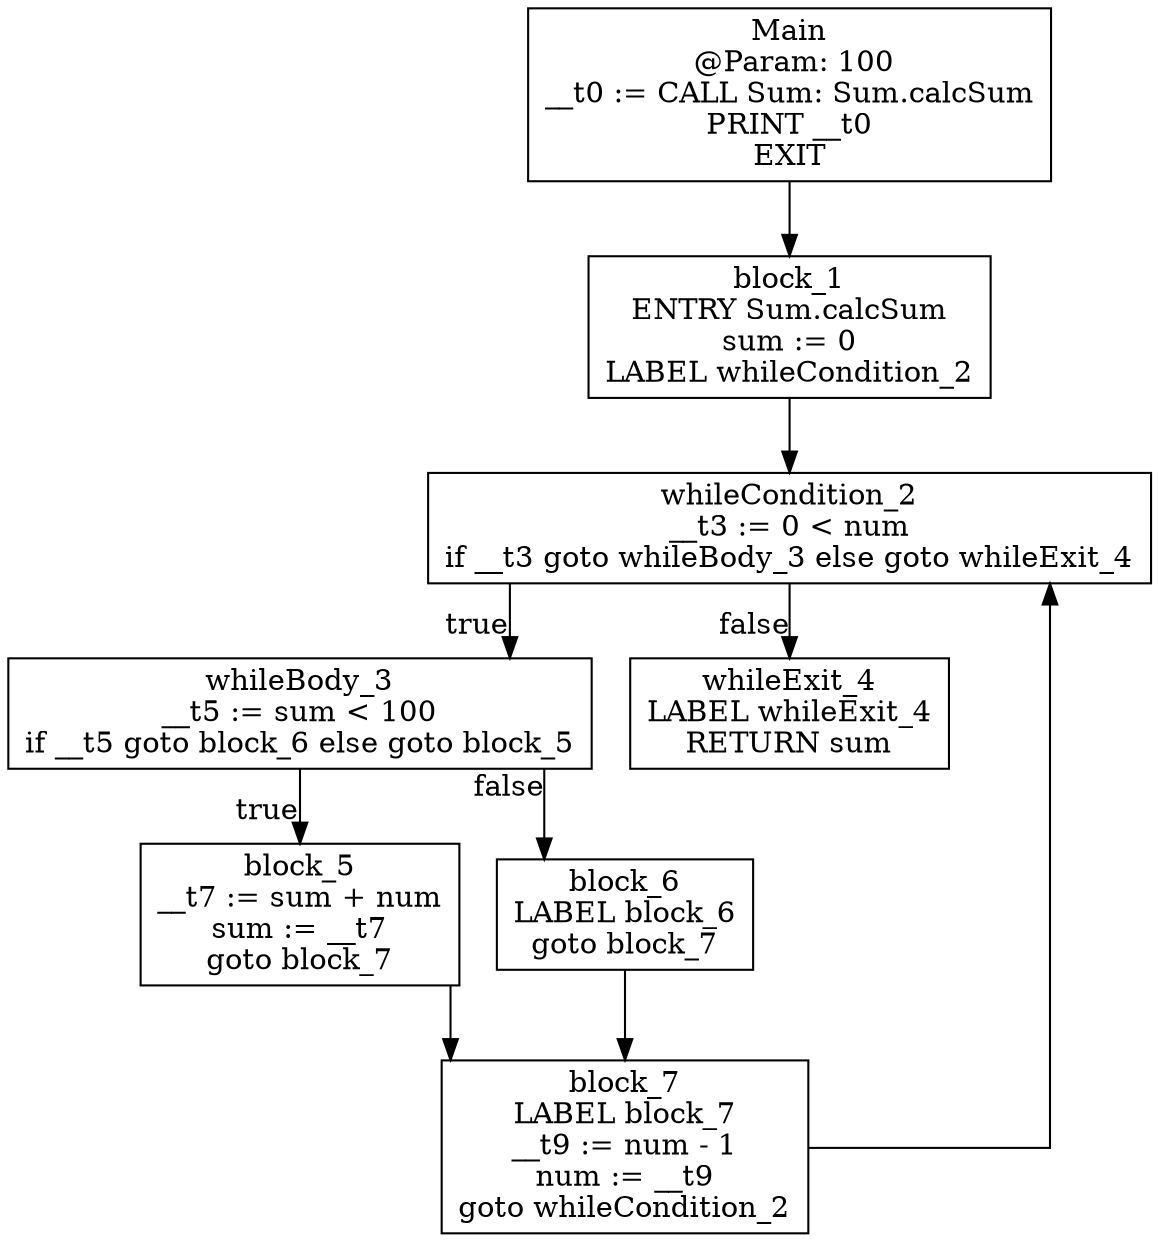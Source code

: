 digraph CFG {
graph [splines=ortho];
node [shape=box];
Main -> block_1;
Main [label="Main\n @Param: 100\n__t0 := CALL Sum: Sum.calcSum\nPRINT __t0\nEXIT\n"];
block_1 -> whileCondition_2;
block_1 [label="block_1\nENTRY Sum.calcSum\nsum := 0\nLABEL whileCondition_2\n"];
whileCondition_2 -> whileBody_3 [xlabel="true"];
whileCondition_2 -> whileExit_4 [xlabel="false"];
whileCondition_2 [label="whileCondition_2\n__t3 := 0 < num\nif __t3 goto whileBody_3 else goto whileExit_4\n"];
whileBody_3 -> block_5 [xlabel="true"];
whileBody_3 -> block_6 [xlabel="false"];
whileBody_3 [label="whileBody_3\n__t5 := sum < 100\nif __t5 goto block_6 else goto block_5\n"];
whileExit_4 [label="whileExit_4\nLABEL whileExit_4\nRETURN sum\n"];
block_5 -> block_7;
block_5 [label="block_5\n__t7 := sum + num\nsum := __t7\ngoto block_7\n"];
block_6 -> block_7;
block_6 [label="block_6\nLABEL block_6\ngoto block_7\n"];
block_7 -> whileCondition_2;
block_7 [label="block_7\nLABEL block_7\n__t9 := num - 1\nnum := __t9\ngoto whileCondition_2\n"];
}
